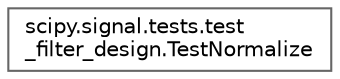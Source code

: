 digraph "Graphical Class Hierarchy"
{
 // LATEX_PDF_SIZE
  bgcolor="transparent";
  edge [fontname=Helvetica,fontsize=10,labelfontname=Helvetica,labelfontsize=10];
  node [fontname=Helvetica,fontsize=10,shape=box,height=0.2,width=0.4];
  rankdir="LR";
  Node0 [id="Node000000",label="scipy.signal.tests.test\l_filter_design.TestNormalize",height=0.2,width=0.4,color="grey40", fillcolor="white", style="filled",URL="$dc/dd4/classscipy_1_1signal_1_1tests_1_1test__filter__design_1_1TestNormalize.html",tooltip=" "];
}
